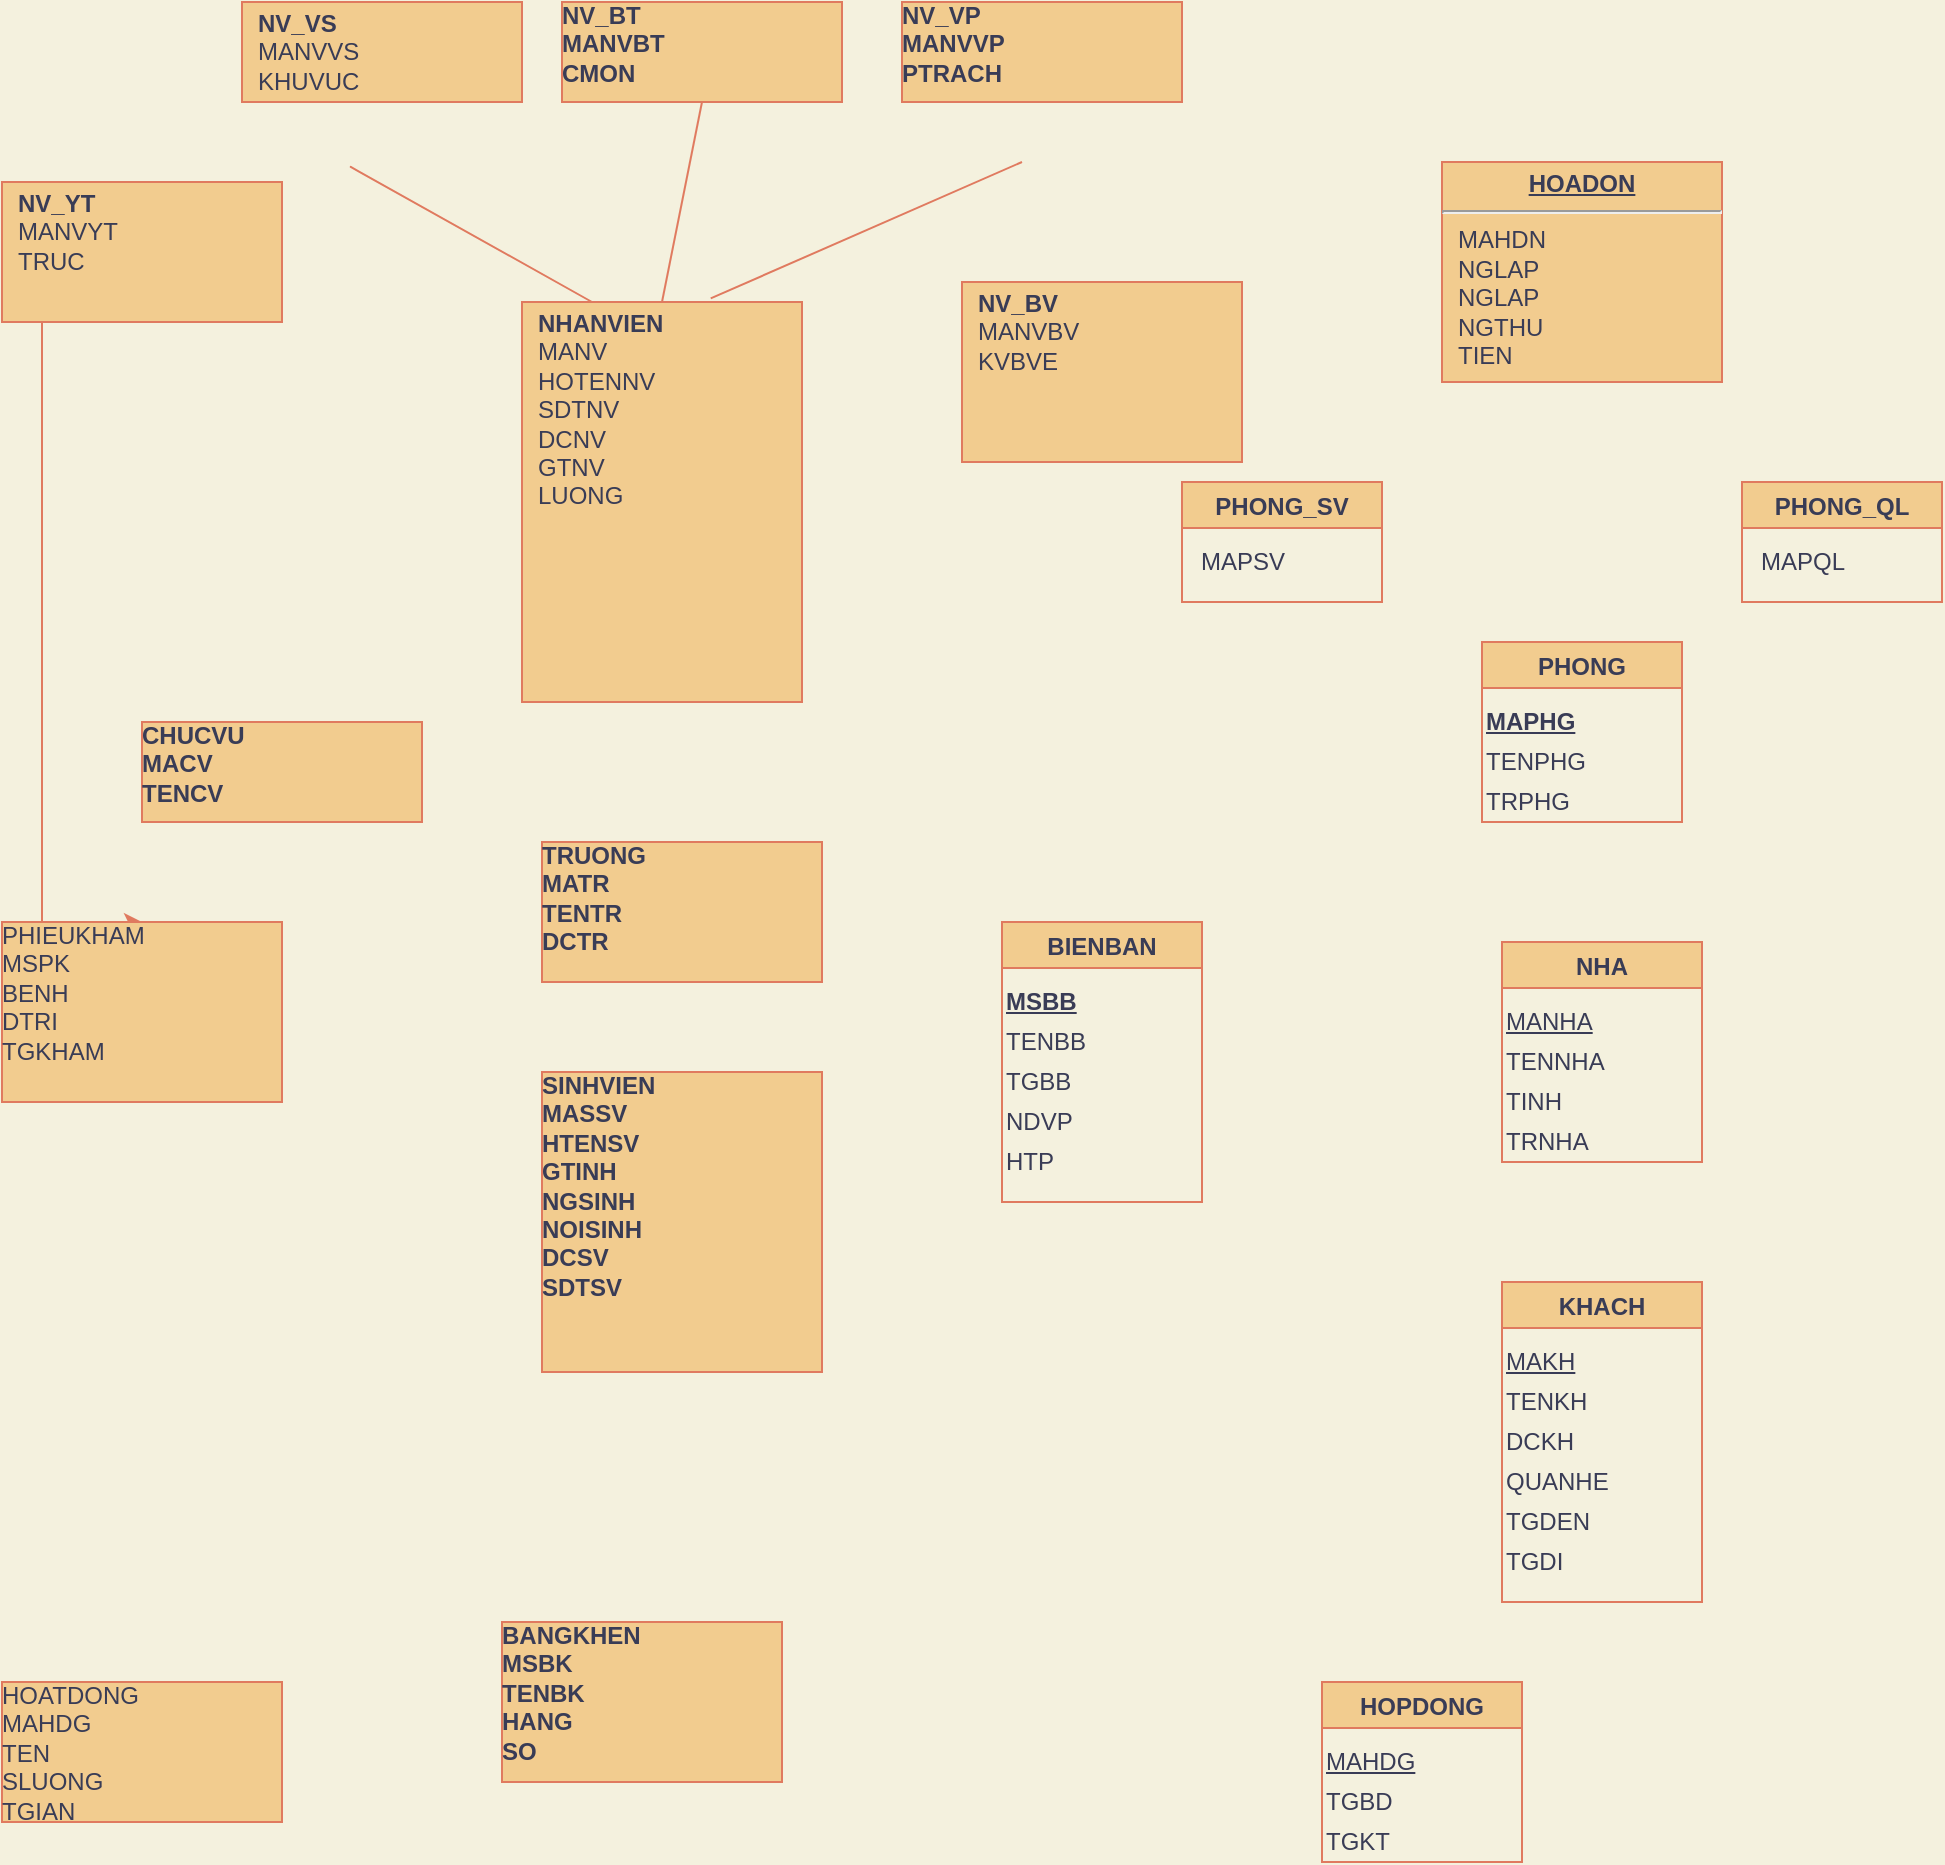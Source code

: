 <mxfile version="14.6.0" type="github">
  <diagram name="Page-1" id="a7904f86-f2b4-8e86-fa97-74104820619b">
    <mxGraphModel dx="1117" dy="1049" grid="1" gridSize="10" guides="1" tooltips="1" connect="1" arrows="1" fold="1" page="1" pageScale="1" pageWidth="1100" pageHeight="850" background="#F4F1DE" math="0" shadow="0">
      <root>
        <mxCell id="0" />
        <mxCell id="1" parent="0" />
        <mxCell id="24794b860abc3c2d-18" value="&lt;p style=&quot;margin: 0px ; margin-top: 4px ; text-align: center ; text-decoration: underline&quot;&gt;&lt;/p&gt;&lt;p style=&quot;margin: 0px ; margin-left: 8px&quot;&gt;&lt;b&gt;NHANVIEN&lt;/b&gt;&lt;/p&gt;&lt;p style=&quot;margin: 0px ; margin-left: 8px&quot;&gt;MANV&lt;/p&gt;&lt;p style=&quot;margin: 0px ; margin-left: 8px&quot;&gt;HOTENNV&lt;/p&gt;&lt;p style=&quot;margin: 0px ; margin-left: 8px&quot;&gt;SDTNV&lt;/p&gt;&lt;p style=&quot;margin: 0px ; margin-left: 8px&quot;&gt;DCNV&lt;/p&gt;&lt;p style=&quot;margin: 0px ; margin-left: 8px&quot;&gt;GTNV&lt;/p&gt;&lt;p style=&quot;margin: 0px ; margin-left: 8px&quot;&gt;LUONG&lt;/p&gt;" style="verticalAlign=top;align=left;overflow=fill;fontSize=12;fontFamily=Helvetica;html=1;rounded=0;shadow=0;comic=0;labelBackgroundColor=none;strokeWidth=1;horizontal=1;labelBorderColor=none;fillColor=#F2CC8F;strokeColor=#E07A5F;fontColor=#393C56;" parent="1" vertex="1">
          <mxGeometry x="300" y="190" width="140" height="200" as="geometry" />
        </mxCell>
        <mxCell id="24794b860abc3c2d-1" value="&lt;p style=&quot;margin: 0px ; margin-top: 4px ; text-align: center ; text-decoration: underline&quot;&gt;&lt;/p&gt;&lt;p style=&quot;margin: 0px ; margin-left: 8px&quot;&gt;&lt;b&gt;NV_VS&lt;/b&gt;&lt;/p&gt;&lt;p style=&quot;margin: 0px ; margin-left: 8px&quot;&gt;MANVVS&lt;/p&gt;&lt;p style=&quot;margin: 0px ; margin-left: 8px&quot;&gt;KHUVUC&lt;/p&gt;" style="verticalAlign=top;align=left;overflow=fill;fontSize=12;fontFamily=Helvetica;html=1;rounded=0;shadow=0;comic=0;labelBackgroundColor=none;strokeWidth=1;fillColor=#F2CC8F;strokeColor=#E07A5F;fontColor=#393C56;" parent="1" vertex="1">
          <mxGeometry x="160" y="40" width="140" height="50" as="geometry" />
        </mxCell>
        <mxCell id="24794b860abc3c2d-16" value="&lt;b&gt;CHUCVU&lt;br&gt;MACV&lt;br&gt;TENCV&lt;br&gt;&lt;br&gt;&lt;/b&gt;" style="verticalAlign=top;align=left;overflow=fill;fontSize=12;fontFamily=Helvetica;html=1;rounded=0;shadow=0;comic=0;labelBackgroundColor=none;strokeWidth=1;fillColor=#F2CC8F;strokeColor=#E07A5F;fontColor=#393C56;" parent="1" vertex="1">
          <mxGeometry x="110" y="400" width="140" height="50" as="geometry" />
        </mxCell>
        <mxCell id="zZlz-yJvuCY5TDo2Zsq6-52" style="edgeStyle=orthogonalEdgeStyle;rounded=0;orthogonalLoop=1;jettySize=auto;html=1;exitX=0.5;exitY=1;exitDx=0;exitDy=0;entryX=0.5;entryY=0;entryDx=0;entryDy=0;strokeColor=#E07A5F;fontColor=#393C56;labelBackgroundColor=#F4F1DE;" edge="1" parent="1" source="24794b860abc3c2d-17" target="24794b860abc3c2d-21">
          <mxGeometry relative="1" as="geometry">
            <Array as="points">
              <mxPoint x="60" y="200" />
              <mxPoint x="60" y="500" />
            </Array>
          </mxGeometry>
        </mxCell>
        <mxCell id="24794b860abc3c2d-20" value="&lt;p style=&quot;margin: 0px ; margin-top: 4px ; text-align: center ; text-decoration: underline&quot;&gt;&lt;/p&gt;&lt;p style=&quot;margin: 0px ; margin-left: 8px&quot;&gt;&lt;b&gt;NV_BV&lt;/b&gt;&lt;/p&gt;&lt;p style=&quot;margin: 0px ; margin-left: 8px&quot;&gt;MANVBV&lt;/p&gt;&lt;p style=&quot;margin: 0px ; margin-left: 8px&quot;&gt;KVBVE&lt;/p&gt;" style="verticalAlign=top;align=left;overflow=fill;fontSize=12;fontFamily=Helvetica;html=1;rounded=0;shadow=0;comic=0;labelBackgroundColor=none;strokeWidth=1;fillColor=#F2CC8F;strokeColor=#E07A5F;fontColor=#393C56;" parent="1" vertex="1">
          <mxGeometry x="520" y="180" width="140" height="90" as="geometry" />
        </mxCell>
        <mxCell id="24794b860abc3c2d-21" value="PHIEUKHAM&lt;br&gt;MSPK&lt;br&gt;BENH&lt;br&gt;DTRI&lt;br&gt;TGKHAM" style="verticalAlign=top;align=left;overflow=fill;fontSize=12;fontFamily=Helvetica;html=1;rounded=0;shadow=0;comic=0;labelBackgroundColor=none;strokeWidth=1;fillColor=#F2CC8F;strokeColor=#E07A5F;fontColor=#393C56;" parent="1" vertex="1">
          <mxGeometry x="40" y="500" width="140" height="90" as="geometry" />
        </mxCell>
        <mxCell id="24794b860abc3c2d-22" value="&lt;b&gt;TRUONG&lt;br&gt;MATR&lt;br&gt;TENTR&lt;br&gt;DCTR&lt;br&gt;&lt;br&gt;&lt;/b&gt;" style="verticalAlign=top;align=left;overflow=fill;fontSize=12;fontFamily=Helvetica;html=1;rounded=0;shadow=0;comic=0;labelBackgroundColor=none;strokeWidth=1;fillColor=#F2CC8F;strokeColor=#E07A5F;fontColor=#393C56;" parent="1" vertex="1">
          <mxGeometry x="310" y="460" width="140" height="70" as="geometry" />
        </mxCell>
        <mxCell id="24794b860abc3c2d-23" value="&lt;b&gt;NV_VP&lt;br&gt;MANVVP&lt;br&gt;PTRACH&lt;br&gt;&lt;/b&gt;" style="verticalAlign=top;align=left;overflow=fill;fontSize=12;fontFamily=Helvetica;html=1;rounded=0;shadow=0;comic=0;labelBackgroundColor=none;strokeWidth=1;fillColor=#F2CC8F;strokeColor=#E07A5F;fontColor=#393C56;" parent="1" vertex="1">
          <mxGeometry x="490" y="40" width="140" height="50" as="geometry" />
        </mxCell>
        <mxCell id="24794b860abc3c2d-24" value="HOATDONG&lt;br&gt;MAHDG&lt;br&gt;TEN&lt;br&gt;SLUONG&lt;br&gt;TGIAN" style="verticalAlign=top;align=left;overflow=fill;fontSize=12;fontFamily=Helvetica;html=1;rounded=0;shadow=0;comic=0;labelBackgroundColor=none;strokeWidth=1;fillColor=#F2CC8F;strokeColor=#E07A5F;fontColor=#393C56;" parent="1" vertex="1">
          <mxGeometry x="40" y="880" width="140" height="70" as="geometry" />
        </mxCell>
        <mxCell id="24794b860abc3c2d-25" value="&lt;b&gt;SINHVIEN&lt;br&gt;MASSV&lt;br&gt;HTENSV&lt;br&gt;GTINH&lt;br&gt;NGSINH&lt;br&gt;NOISINH&lt;br&gt;DCSV&lt;br&gt;SDTSV&lt;br&gt;&lt;/b&gt;" style="verticalAlign=top;align=left;overflow=fill;fontSize=12;fontFamily=Helvetica;html=1;rounded=0;shadow=0;comic=0;labelBackgroundColor=none;strokeWidth=1;fillColor=#F2CC8F;strokeColor=#E07A5F;fontColor=#393C56;" parent="1" vertex="1">
          <mxGeometry x="310" y="575" width="140" height="150" as="geometry" />
        </mxCell>
        <mxCell id="24794b860abc3c2d-26" value="&lt;p style=&quot;margin: 0px ; margin-top: 4px ; text-align: center ; text-decoration: underline&quot;&gt;&lt;b&gt;HOADON&lt;/b&gt;&lt;/p&gt;&lt;hr&gt;&lt;p style=&quot;margin: 0px ; margin-left: 8px&quot;&gt;MAHDN&lt;/p&gt;&lt;p style=&quot;margin: 0px ; margin-left: 8px&quot;&gt;NGLAP&lt;br&gt;NGLAP&lt;/p&gt;&lt;p style=&quot;margin: 0px ; margin-left: 8px&quot;&gt;NGTHU&lt;/p&gt;&lt;p style=&quot;margin: 0px ; margin-left: 8px&quot;&gt;TIEN&lt;/p&gt;&lt;p style=&quot;margin: 0px ; margin-left: 8px&quot;&gt;&lt;br&gt;&lt;/p&gt;" style="verticalAlign=top;align=left;overflow=fill;fontSize=12;fontFamily=Helvetica;html=1;rounded=0;shadow=0;comic=0;labelBackgroundColor=none;strokeWidth=1;fillColor=#F2CC8F;strokeColor=#E07A5F;fontColor=#393C56;" parent="1" vertex="1">
          <mxGeometry x="760" y="120" width="140" height="110" as="geometry" />
        </mxCell>
        <mxCell id="24794b860abc3c2d-19" value="&lt;b&gt;NV_BT&lt;br&gt;MANVBT&lt;br&gt;CMON&lt;br&gt;&lt;/b&gt;" style="verticalAlign=top;align=left;overflow=fill;fontSize=12;fontFamily=Helvetica;html=1;rounded=0;shadow=0;comic=0;labelBackgroundColor=none;strokeWidth=1;fillColor=#F2CC8F;strokeColor=#E07A5F;fontColor=#393C56;" parent="1" vertex="1">
          <mxGeometry x="320" y="40" width="140" height="50" as="geometry" />
        </mxCell>
        <mxCell id="zZlz-yJvuCY5TDo2Zsq6-2" style="edgeStyle=orthogonalEdgeStyle;rounded=0;orthogonalLoop=1;jettySize=auto;html=1;exitX=0.5;exitY=1;exitDx=0;exitDy=0;strokeColor=#E07A5F;fontColor=#393C56;labelBackgroundColor=#F4F1DE;" edge="1" parent="1" source="24794b860abc3c2d-19" target="24794b860abc3c2d-19">
          <mxGeometry relative="1" as="geometry" />
        </mxCell>
        <mxCell id="zZlz-yJvuCY5TDo2Zsq6-6" value="&lt;b&gt;BANGKHEN&lt;br&gt;MSBK&lt;br&gt;TENBK&lt;br&gt;HANG&lt;br&gt;SO&lt;br&gt;&lt;/b&gt;" style="verticalAlign=top;align=left;overflow=fill;fontSize=12;fontFamily=Helvetica;html=1;rounded=0;shadow=0;comic=0;labelBackgroundColor=none;strokeWidth=1;fillColor=#F2CC8F;strokeColor=#E07A5F;fontColor=#393C56;" vertex="1" parent="1">
          <mxGeometry x="290" y="850" width="140" height="80" as="geometry" />
        </mxCell>
        <mxCell id="zZlz-yJvuCY5TDo2Zsq6-7" value="PHONG_SV" style="swimlane;fillColor=#F2CC8F;strokeColor=#E07A5F;fontColor=#393C56;" vertex="1" parent="1">
          <mxGeometry x="630" y="280" width="100" height="60" as="geometry">
            <mxRectangle x="730" y="580" width="90" height="23" as="alternateBounds" />
          </mxGeometry>
        </mxCell>
        <mxCell id="zZlz-yJvuCY5TDo2Zsq6-8" value="MAPSV" style="text;html=1;align=center;verticalAlign=middle;resizable=0;points=[];autosize=1;strokeColor=none;fontColor=#393C56;" vertex="1" parent="zZlz-yJvuCY5TDo2Zsq6-7">
          <mxGeometry y="30" width="60" height="20" as="geometry" />
        </mxCell>
        <mxCell id="zZlz-yJvuCY5TDo2Zsq6-10" value="PHONG_QL" style="swimlane;fillColor=#F2CC8F;strokeColor=#E07A5F;fontColor=#393C56;" vertex="1" parent="1">
          <mxGeometry x="910" y="280" width="100" height="60" as="geometry">
            <mxRectangle x="730" y="580" width="90" height="23" as="alternateBounds" />
          </mxGeometry>
        </mxCell>
        <mxCell id="zZlz-yJvuCY5TDo2Zsq6-11" value="MAPQL" style="text;html=1;align=center;verticalAlign=middle;resizable=0;points=[];autosize=1;strokeColor=none;fontColor=#393C56;" vertex="1" parent="zZlz-yJvuCY5TDo2Zsq6-10">
          <mxGeometry y="30" width="60" height="20" as="geometry" />
        </mxCell>
        <mxCell id="zZlz-yJvuCY5TDo2Zsq6-12" value="BIENBAN" style="swimlane;fillColor=#F2CC8F;strokeColor=#E07A5F;fontColor=#393C56;" vertex="1" parent="1">
          <mxGeometry x="540" y="500" width="100" height="140" as="geometry">
            <mxRectangle x="730" y="580" width="90" height="23" as="alternateBounds" />
          </mxGeometry>
        </mxCell>
        <mxCell id="zZlz-yJvuCY5TDo2Zsq6-13" value="&lt;b&gt;&lt;u&gt;MSBB&lt;/u&gt;&lt;/b&gt;" style="text;html=1;align=left;verticalAlign=middle;resizable=0;points=[];autosize=1;strokeColor=none;fontColor=#393C56;" vertex="1" parent="zZlz-yJvuCY5TDo2Zsq6-12">
          <mxGeometry y="30" width="50" height="20" as="geometry" />
        </mxCell>
        <mxCell id="zZlz-yJvuCY5TDo2Zsq6-16" value="TENBB" style="text;html=1;align=left;verticalAlign=middle;resizable=0;points=[];autosize=1;strokeColor=none;fontColor=#393C56;" vertex="1" parent="zZlz-yJvuCY5TDo2Zsq6-12">
          <mxGeometry y="50" width="60" height="20" as="geometry" />
        </mxCell>
        <mxCell id="zZlz-yJvuCY5TDo2Zsq6-20" value="TGBB" style="text;html=1;align=left;verticalAlign=middle;resizable=0;points=[];autosize=1;strokeColor=none;fontColor=#393C56;" vertex="1" parent="zZlz-yJvuCY5TDo2Zsq6-12">
          <mxGeometry y="70" width="50" height="20" as="geometry" />
        </mxCell>
        <mxCell id="zZlz-yJvuCY5TDo2Zsq6-21" value="NDVP&lt;br&gt;" style="text;html=1;align=left;verticalAlign=middle;resizable=0;points=[];autosize=1;strokeColor=none;fontColor=#393C56;" vertex="1" parent="zZlz-yJvuCY5TDo2Zsq6-12">
          <mxGeometry y="90" width="50" height="20" as="geometry" />
        </mxCell>
        <mxCell id="zZlz-yJvuCY5TDo2Zsq6-22" value="HTP" style="text;html=1;align=left;verticalAlign=middle;resizable=0;points=[];autosize=1;strokeColor=none;fontColor=#393C56;" vertex="1" parent="zZlz-yJvuCY5TDo2Zsq6-12">
          <mxGeometry y="110" width="40" height="20" as="geometry" />
        </mxCell>
        <mxCell id="zZlz-yJvuCY5TDo2Zsq6-23" value="PHONG" style="swimlane;fillColor=#F2CC8F;strokeColor=#E07A5F;fontColor=#393C56;" vertex="1" parent="1">
          <mxGeometry x="780" y="360" width="100" height="90" as="geometry">
            <mxRectangle x="730" y="580" width="90" height="23" as="alternateBounds" />
          </mxGeometry>
        </mxCell>
        <mxCell id="zZlz-yJvuCY5TDo2Zsq6-24" value="&lt;b&gt;&lt;u&gt;MAPHG&lt;/u&gt;&lt;/b&gt;" style="text;html=1;align=left;verticalAlign=middle;resizable=0;points=[];autosize=1;strokeColor=none;fontColor=#393C56;" vertex="1" parent="zZlz-yJvuCY5TDo2Zsq6-23">
          <mxGeometry y="30" width="60" height="20" as="geometry" />
        </mxCell>
        <mxCell id="zZlz-yJvuCY5TDo2Zsq6-25" value="TENPHG" style="text;html=1;align=left;verticalAlign=middle;resizable=0;points=[];autosize=1;strokeColor=none;fontColor=#393C56;" vertex="1" parent="zZlz-yJvuCY5TDo2Zsq6-23">
          <mxGeometry y="50" width="70" height="20" as="geometry" />
        </mxCell>
        <mxCell id="zZlz-yJvuCY5TDo2Zsq6-26" value="TRPHG" style="text;html=1;align=left;verticalAlign=middle;resizable=0;points=[];autosize=1;strokeColor=none;fontColor=#393C56;" vertex="1" parent="zZlz-yJvuCY5TDo2Zsq6-23">
          <mxGeometry y="70" width="60" height="20" as="geometry" />
        </mxCell>
        <mxCell id="zZlz-yJvuCY5TDo2Zsq6-29" value="NHA" style="swimlane;fillColor=#F2CC8F;strokeColor=#E07A5F;fontColor=#393C56;" vertex="1" parent="1">
          <mxGeometry x="790" y="510" width="100" height="110" as="geometry">
            <mxRectangle x="730" y="580" width="90" height="23" as="alternateBounds" />
          </mxGeometry>
        </mxCell>
        <mxCell id="zZlz-yJvuCY5TDo2Zsq6-30" value="&lt;u&gt;MANHA&lt;/u&gt;" style="text;html=1;align=left;verticalAlign=middle;resizable=0;points=[];autosize=1;strokeColor=none;fontColor=#393C56;" vertex="1" parent="zZlz-yJvuCY5TDo2Zsq6-29">
          <mxGeometry y="30" width="60" height="20" as="geometry" />
        </mxCell>
        <mxCell id="zZlz-yJvuCY5TDo2Zsq6-31" value="TENNHA" style="text;html=1;align=left;verticalAlign=middle;resizable=0;points=[];autosize=1;strokeColor=none;fontColor=#393C56;" vertex="1" parent="zZlz-yJvuCY5TDo2Zsq6-29">
          <mxGeometry y="50" width="60" height="20" as="geometry" />
        </mxCell>
        <mxCell id="zZlz-yJvuCY5TDo2Zsq6-32" value="TINH" style="text;html=1;align=left;verticalAlign=middle;resizable=0;points=[];autosize=1;strokeColor=none;fontColor=#393C56;" vertex="1" parent="zZlz-yJvuCY5TDo2Zsq6-29">
          <mxGeometry y="70" width="40" height="20" as="geometry" />
        </mxCell>
        <mxCell id="zZlz-yJvuCY5TDo2Zsq6-33" value="TRNHA" style="text;html=1;align=left;verticalAlign=middle;resizable=0;points=[];autosize=1;strokeColor=none;fontColor=#393C56;" vertex="1" parent="zZlz-yJvuCY5TDo2Zsq6-29">
          <mxGeometry y="90" width="60" height="20" as="geometry" />
        </mxCell>
        <mxCell id="zZlz-yJvuCY5TDo2Zsq6-37" value="KHACH" style="swimlane;fillColor=#F2CC8F;strokeColor=#E07A5F;fontColor=#393C56;" vertex="1" parent="1">
          <mxGeometry x="790" y="680" width="100" height="160" as="geometry">
            <mxRectangle x="730" y="580" width="90" height="23" as="alternateBounds" />
          </mxGeometry>
        </mxCell>
        <mxCell id="zZlz-yJvuCY5TDo2Zsq6-38" value="&lt;u&gt;MAKH&lt;/u&gt;" style="text;html=1;align=left;verticalAlign=middle;resizable=0;points=[];autosize=1;strokeColor=none;fontColor=#393C56;" vertex="1" parent="zZlz-yJvuCY5TDo2Zsq6-37">
          <mxGeometry y="30" width="50" height="20" as="geometry" />
        </mxCell>
        <mxCell id="zZlz-yJvuCY5TDo2Zsq6-39" value="TENKH" style="text;html=1;align=left;verticalAlign=middle;resizable=0;points=[];autosize=1;strokeColor=none;fontColor=#393C56;" vertex="1" parent="zZlz-yJvuCY5TDo2Zsq6-37">
          <mxGeometry y="50" width="60" height="20" as="geometry" />
        </mxCell>
        <mxCell id="zZlz-yJvuCY5TDo2Zsq6-40" value="DCKH" style="text;html=1;align=left;verticalAlign=middle;resizable=0;points=[];autosize=1;strokeColor=none;fontColor=#393C56;" vertex="1" parent="zZlz-yJvuCY5TDo2Zsq6-37">
          <mxGeometry y="70" width="50" height="20" as="geometry" />
        </mxCell>
        <mxCell id="zZlz-yJvuCY5TDo2Zsq6-41" value="QUANHE" style="text;html=1;align=left;verticalAlign=middle;resizable=0;points=[];autosize=1;strokeColor=none;fontColor=#393C56;" vertex="1" parent="zZlz-yJvuCY5TDo2Zsq6-37">
          <mxGeometry y="90" width="70" height="20" as="geometry" />
        </mxCell>
        <mxCell id="zZlz-yJvuCY5TDo2Zsq6-42" value="TGDEN" style="text;html=1;align=left;verticalAlign=middle;resizable=0;points=[];autosize=1;strokeColor=none;fontColor=#393C56;" vertex="1" parent="zZlz-yJvuCY5TDo2Zsq6-37">
          <mxGeometry y="110" width="60" height="20" as="geometry" />
        </mxCell>
        <mxCell id="zZlz-yJvuCY5TDo2Zsq6-43" value="TGDI" style="text;html=1;align=left;verticalAlign=middle;resizable=0;points=[];autosize=1;strokeColor=none;fontColor=#393C56;" vertex="1" parent="zZlz-yJvuCY5TDo2Zsq6-37">
          <mxGeometry y="130" width="40" height="20" as="geometry" />
        </mxCell>
        <mxCell id="zZlz-yJvuCY5TDo2Zsq6-44" value="HOPDONG" style="swimlane;fillColor=#F2CC8F;strokeColor=#E07A5F;fontColor=#393C56;" vertex="1" parent="1">
          <mxGeometry x="700" y="880" width="100" height="90" as="geometry">
            <mxRectangle x="730" y="580" width="90" height="23" as="alternateBounds" />
          </mxGeometry>
        </mxCell>
        <mxCell id="zZlz-yJvuCY5TDo2Zsq6-45" value="&lt;u&gt;MAHDG&lt;/u&gt;" style="text;html=1;align=left;verticalAlign=middle;resizable=0;points=[];autosize=1;strokeColor=none;fontColor=#393C56;" vertex="1" parent="zZlz-yJvuCY5TDo2Zsq6-44">
          <mxGeometry y="30" width="60" height="20" as="geometry" />
        </mxCell>
        <mxCell id="zZlz-yJvuCY5TDo2Zsq6-46" value="TGBD" style="text;html=1;align=left;verticalAlign=middle;resizable=0;points=[];autosize=1;strokeColor=none;fontColor=#393C56;" vertex="1" parent="zZlz-yJvuCY5TDo2Zsq6-44">
          <mxGeometry y="50" width="50" height="20" as="geometry" />
        </mxCell>
        <mxCell id="zZlz-yJvuCY5TDo2Zsq6-47" value="TGKT" style="text;html=1;align=left;verticalAlign=middle;resizable=0;points=[];autosize=1;strokeColor=none;fontColor=#393C56;" vertex="1" parent="zZlz-yJvuCY5TDo2Zsq6-44">
          <mxGeometry y="70" width="50" height="20" as="geometry" />
        </mxCell>
        <mxCell id="zZlz-yJvuCY5TDo2Zsq6-56" value="" style="endArrow=none;html=1;entryX=0.25;entryY=0;entryDx=0;entryDy=0;exitX=0.25;exitY=0;exitDx=0;exitDy=0;strokeColor=#E07A5F;fontColor=#393C56;labelBackgroundColor=#F4F1DE;" edge="1" parent="1" source="24794b860abc3c2d-18" target="24794b860abc3c2d-18">
          <mxGeometry width="50" height="50" relative="1" as="geometry">
            <mxPoint x="470" y="370" as="sourcePoint" />
            <mxPoint x="520" y="320" as="targetPoint" />
            <Array as="points">
              <mxPoint x="210" y="120" />
            </Array>
          </mxGeometry>
        </mxCell>
        <mxCell id="zZlz-yJvuCY5TDo2Zsq6-57" value="" style="endArrow=none;html=1;entryX=0.5;entryY=1;entryDx=0;entryDy=0;exitX=0.5;exitY=0;exitDx=0;exitDy=0;strokeColor=#E07A5F;fontColor=#393C56;labelBackgroundColor=#F4F1DE;" edge="1" parent="1" source="24794b860abc3c2d-18" target="24794b860abc3c2d-19">
          <mxGeometry width="50" height="50" relative="1" as="geometry">
            <mxPoint x="370" y="180" as="sourcePoint" />
            <mxPoint x="415" y="110" as="targetPoint" />
          </mxGeometry>
        </mxCell>
        <mxCell id="zZlz-yJvuCY5TDo2Zsq6-59" value="" style="endArrow=none;html=1;exitX=0.674;exitY=-0.009;exitDx=0;exitDy=0;exitPerimeter=0;strokeColor=#E07A5F;fontColor=#393C56;labelBackgroundColor=#F4F1DE;" edge="1" parent="1" source="24794b860abc3c2d-18">
          <mxGeometry width="50" height="50" relative="1" as="geometry">
            <mxPoint x="500" y="170" as="sourcePoint" />
            <mxPoint x="550" y="120" as="targetPoint" />
          </mxGeometry>
        </mxCell>
        <mxCell id="24794b860abc3c2d-17" value="&lt;p style=&quot;margin: 0px ; margin-top: 4px ; text-align: center ; text-decoration: underline&quot;&gt;&lt;/p&gt;&lt;p style=&quot;margin: 0px ; margin-left: 8px&quot;&gt;&lt;b&gt;NV_YT&lt;/b&gt;&lt;/p&gt;&lt;p style=&quot;margin: 0px ; margin-left: 8px&quot;&gt;MANVYT&lt;/p&gt;&lt;p style=&quot;margin: 0px ; margin-left: 8px&quot;&gt;TRUC&lt;/p&gt;" style="verticalAlign=top;align=left;overflow=fill;fontSize=12;fontFamily=Helvetica;html=1;rounded=0;shadow=0;comic=0;labelBackgroundColor=none;strokeWidth=1;glass=0;sketch=0;labelBorderColor=none;fillColor=#F2CC8F;strokeColor=#E07A5F;fontColor=#393C56;" parent="1" vertex="1">
          <mxGeometry x="40" y="130" width="140" height="70" as="geometry" />
        </mxCell>
      </root>
    </mxGraphModel>
  </diagram>
</mxfile>
